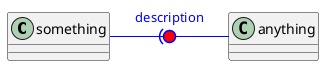 {
  "sha1": "iryjonz2qgt0r0imhi482nx1pwmblyq",
  "insertion": {
    "when": "2024-06-03T18:59:31.153Z",
    "user": "plantuml@gmail.com"
  }
}
@startuml
skinparam arrowColor  #blue
skinparam arrowFontColor #blue
skinparam arrowLollipopColor #red

something -right(0- anything : description

@enduml
